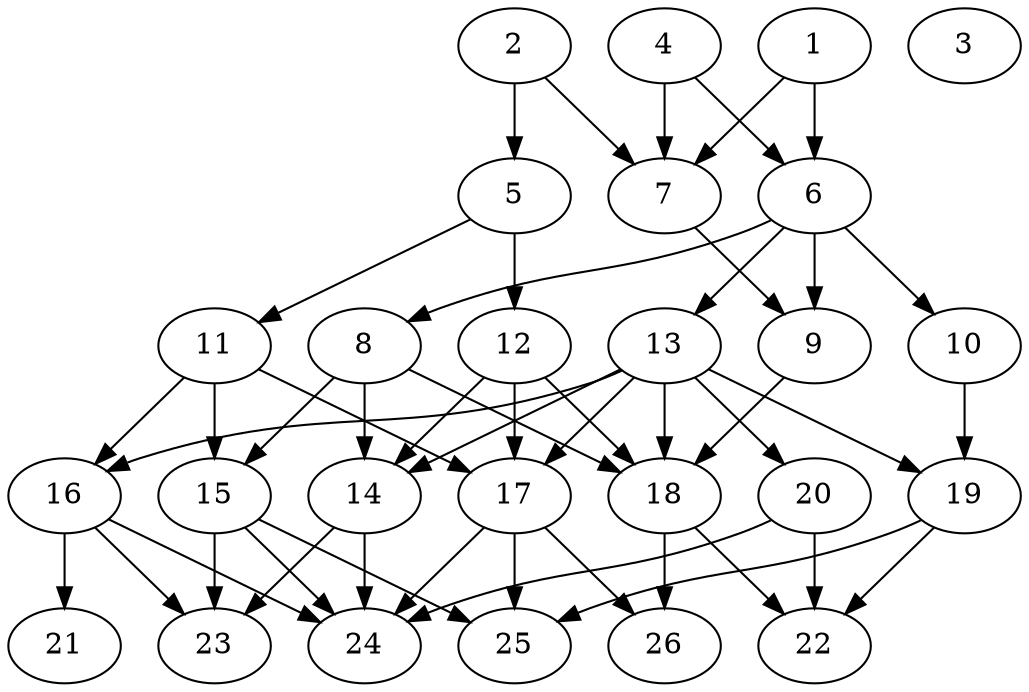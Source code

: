 // DAG (tier=2-normal, mode=data, n=26, ccr=0.447, fat=0.590, density=0.580, regular=0.573, jump=0.195, mindata=2097152, maxdata=16777216)
// DAG automatically generated by daggen at Sun Aug 24 16:33:34 2025
// /home/ermia/Project/Environments/daggen/bin/daggen --dot --ccr 0.447 --fat 0.590 --regular 0.573 --density 0.580 --jump 0.195 --mindata 2097152 --maxdata 16777216 -n 26 
digraph G {
  1 [size="2201513281820632832", alpha="0.16", expect_size="1100756640910316416"]
  1 -> 6 [size ="855891360350208"]
  1 -> 7 [size ="855891360350208"]
  2 [size="1079926532484585984", alpha="0.13", expect_size="539963266242292992"]
  2 -> 5 [size ="1276138433282048"]
  2 -> 7 [size ="1276138433282048"]
  3 [size="4222242624057847296", alpha="0.04", expect_size="2111121312028923648"]
  4 [size="108377414192578166784", alpha="0.15", expect_size="54188707096289083392"]
  4 -> 6 [size ="181851062796288"]
  4 -> 7 [size ="181851062796288"]
  5 [size="26215248578877876", alpha="0.02", expect_size="13107624289438938"]
  5 -> 11 [size ="940588786515968"]
  5 -> 12 [size ="940588786515968"]
  6 [size="3121435613056259325952", alpha="0.05", expect_size="1560717806528129662976"]
  6 -> 8 [size ="1708675429302272"]
  6 -> 9 [size ="1708675429302272"]
  6 -> 10 [size ="1708675429302272"]
  6 -> 13 [size ="1708675429302272"]
  7 [size="3597957526631826", alpha="0.04", expect_size="1798978763315913"]
  7 -> 9 [size ="221709911195648"]
  8 [size="40070173328253328", alpha="0.06", expect_size="20035086664126664"]
  8 -> 14 [size ="1415058714263552"]
  8 -> 15 [size ="1415058714263552"]
  8 -> 18 [size ="1415058714263552"]
  9 [size="156678380849461472", alpha="0.18", expect_size="78339190424730736"]
  9 -> 18 [size ="209212185509888"]
  10 [size="855884137165065088", alpha="0.04", expect_size="427942068582532544"]
  10 -> 19 [size ="392925217292288"]
  11 [size="805146046668734464000", alpha="0.13", expect_size="402573023334367232000"]
  11 -> 15 [size ="692372425932800"]
  11 -> 16 [size ="692372425932800"]
  11 -> 17 [size ="692372425932800"]
  12 [size="3687300573510575849472", alpha="0.10", expect_size="1843650286755287924736"]
  12 -> 14 [size ="1909394560253952"]
  12 -> 17 [size ="1909394560253952"]
  12 -> 18 [size ="1909394560253952"]
  13 [size="111637865237397824", alpha="0.16", expect_size="55818932618698912"]
  13 -> 14 [size ="2080106424041472"]
  13 -> 16 [size ="2080106424041472"]
  13 -> 17 [size ="2080106424041472"]
  13 -> 18 [size ="2080106424041472"]
  13 -> 19 [size ="2080106424041472"]
  13 -> 20 [size ="2080106424041472"]
  14 [size="12440062614392128", alpha="0.09", expect_size="6220031307196064"]
  14 -> 23 [size ="222314083909632"]
  14 -> 24 [size ="222314083909632"]
  15 [size="57729126667343200", alpha="0.15", expect_size="28864563333671600"]
  15 -> 23 [size ="36817810227200"]
  15 -> 24 [size ="36817810227200"]
  15 -> 25 [size ="36817810227200"]
  16 [size="3440784447569152442368", alpha="0.02", expect_size="1720392223784576221184"]
  16 -> 21 [size ="1823314691489792"]
  16 -> 23 [size ="1823314691489792"]
  16 -> 24 [size ="1823314691489792"]
  17 [size="1904091872161908224", alpha="0.05", expect_size="952045936080954112"]
  17 -> 24 [size ="1986859420876800"]
  17 -> 25 [size ="1986859420876800"]
  17 -> 26 [size ="1986859420876800"]
  18 [size="81327742234400512", alpha="0.08", expect_size="40663871117200256"]
  18 -> 22 [size ="1974742487662592"]
  18 -> 26 [size ="1974742487662592"]
  19 [size="1742750509057643118592", alpha="0.12", expect_size="871375254528821559296"]
  19 -> 22 [size ="1158546490130432"]
  19 -> 25 [size ="1158546490130432"]
  20 [size="21509974282634272", alpha="0.08", expect_size="10754987141317136"]
  20 -> 22 [size ="578169740460032"]
  20 -> 24 [size ="578169740460032"]
  21 [size="846245437530977024", alpha="0.11", expect_size="423122718765488512"]
  22 [size="842251034114845952", alpha="0.11", expect_size="421125517057422976"]
  23 [size="2985210942999898112", alpha="0.13", expect_size="1492605471499949056"]
  24 [size="16616239054482352", alpha="0.07", expect_size="8308119527241176"]
  25 [size="51633179640543960", alpha="0.11", expect_size="25816589820271980"]
  26 [size="386418843165684400128", alpha="0.01", expect_size="193209421582842200064"]
}